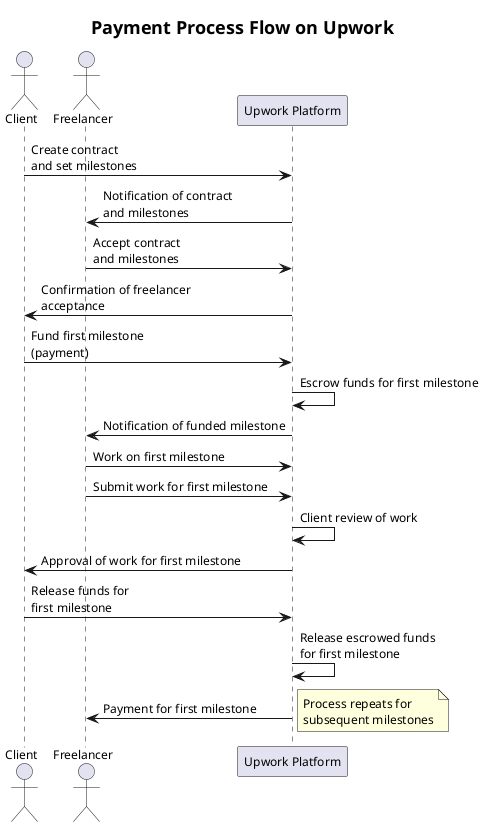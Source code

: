 @startuml
!define TOP_MARGIN 20
!define PROCESS_BOX_WIDTH 200
!define PROCESS_BOX_HEIGHT 80
!define ARROW_LENGTH 50
!define ARROW_LABEL_OFFSET 10

skinparam defaultFontName Arial
skinparam titleFontSize 18
skinparam actorFontSize 14
skinparam defaultFontSize 12
skinparam shadowing false

title Payment Process Flow on Upwork

actor Client as C
actor Freelancer as F
participant "Upwork Platform" as UP

C -> UP: Create contract\nand set milestones
UP -> F: Notification of contract\nand milestones
F -> UP: Accept contract\nand milestones
UP -> C: Confirmation of freelancer\nacceptance
C -> UP: Fund first milestone\n(payment)
UP -> UP: Escrow funds for first milestone
UP -> F: Notification of funded milestone
F -> UP: Work on first milestone
F -> UP: Submit work for first milestone
UP -> UP: Client review of work
UP -> C: Approval of work for first milestone
C -> UP: Release funds for\nfirst milestone
UP -> UP: Release escrowed funds\nfor first milestone
UP -> F: Payment for first milestone
note right: Process repeats for\nsubsequent milestones
@enduml
